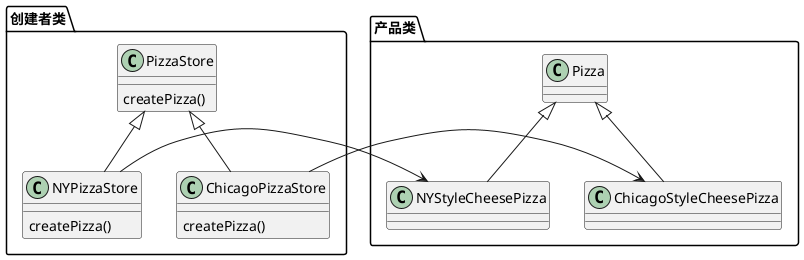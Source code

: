 @startuml


package 产品类{
Pizza <|-- NYStyleCheesePizza
Pizza <|-- ChicagoStyleCheesePizza
}

package 创建者类{
    class PizzaStore{
        createPizza()
    }

    class NYPizzaStore{
        createPizza()
    }

  class ChicagoPizzaStore{
        createPizza()
    }

    PizzaStore <|-- NYPizzaStore
    PizzaStore <|-- ChicagoPizzaStore
}

NYPizzaStore -> NYStyleCheesePizza
ChicagoPizzaStore -> ChicagoStyleCheesePizza



@enduml